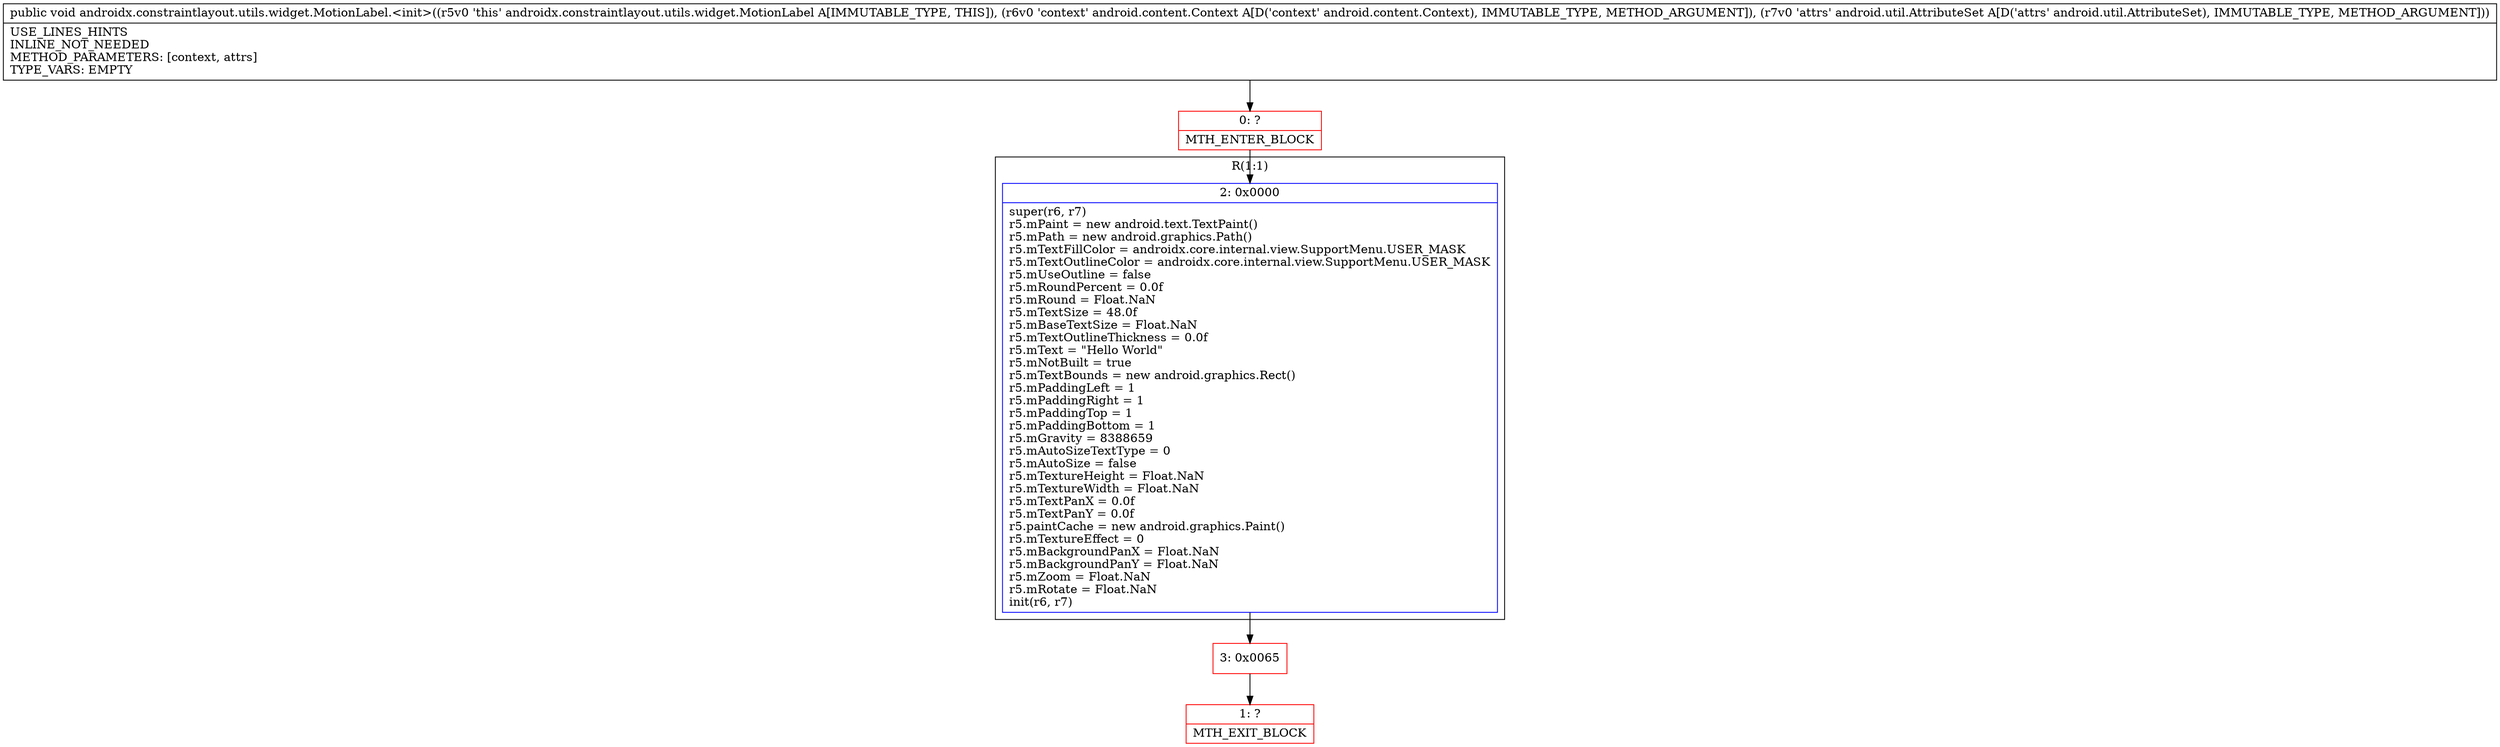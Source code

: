 digraph "CFG forandroidx.constraintlayout.utils.widget.MotionLabel.\<init\>(Landroid\/content\/Context;Landroid\/util\/AttributeSet;)V" {
subgraph cluster_Region_1869262214 {
label = "R(1:1)";
node [shape=record,color=blue];
Node_2 [shape=record,label="{2\:\ 0x0000|super(r6, r7)\lr5.mPaint = new android.text.TextPaint()\lr5.mPath = new android.graphics.Path()\lr5.mTextFillColor = androidx.core.internal.view.SupportMenu.USER_MASK\lr5.mTextOutlineColor = androidx.core.internal.view.SupportMenu.USER_MASK\lr5.mUseOutline = false\lr5.mRoundPercent = 0.0f\lr5.mRound = Float.NaN\lr5.mTextSize = 48.0f\lr5.mBaseTextSize = Float.NaN\lr5.mTextOutlineThickness = 0.0f\lr5.mText = \"Hello World\"\lr5.mNotBuilt = true\lr5.mTextBounds = new android.graphics.Rect()\lr5.mPaddingLeft = 1\lr5.mPaddingRight = 1\lr5.mPaddingTop = 1\lr5.mPaddingBottom = 1\lr5.mGravity = 8388659\lr5.mAutoSizeTextType = 0\lr5.mAutoSize = false\lr5.mTextureHeight = Float.NaN\lr5.mTextureWidth = Float.NaN\lr5.mTextPanX = 0.0f\lr5.mTextPanY = 0.0f\lr5.paintCache = new android.graphics.Paint()\lr5.mTextureEffect = 0\lr5.mBackgroundPanX = Float.NaN\lr5.mBackgroundPanY = Float.NaN\lr5.mZoom = Float.NaN\lr5.mRotate = Float.NaN\linit(r6, r7)\l}"];
}
Node_0 [shape=record,color=red,label="{0\:\ ?|MTH_ENTER_BLOCK\l}"];
Node_3 [shape=record,color=red,label="{3\:\ 0x0065}"];
Node_1 [shape=record,color=red,label="{1\:\ ?|MTH_EXIT_BLOCK\l}"];
MethodNode[shape=record,label="{public void androidx.constraintlayout.utils.widget.MotionLabel.\<init\>((r5v0 'this' androidx.constraintlayout.utils.widget.MotionLabel A[IMMUTABLE_TYPE, THIS]), (r6v0 'context' android.content.Context A[D('context' android.content.Context), IMMUTABLE_TYPE, METHOD_ARGUMENT]), (r7v0 'attrs' android.util.AttributeSet A[D('attrs' android.util.AttributeSet), IMMUTABLE_TYPE, METHOD_ARGUMENT]))  | USE_LINES_HINTS\lINLINE_NOT_NEEDED\lMETHOD_PARAMETERS: [context, attrs]\lTYPE_VARS: EMPTY\l}"];
MethodNode -> Node_0;Node_2 -> Node_3;
Node_0 -> Node_2;
Node_3 -> Node_1;
}

